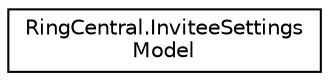digraph "Graphical Class Hierarchy"
{
 // LATEX_PDF_SIZE
  edge [fontname="Helvetica",fontsize="10",labelfontname="Helvetica",labelfontsize="10"];
  node [fontname="Helvetica",fontsize="10",shape=record];
  rankdir="LR";
  Node0 [label="RingCentral.InviteeSettings\lModel",height=0.2,width=0.4,color="black", fillcolor="white", style="filled",URL="$classRingCentral_1_1InviteeSettingsModel.html",tooltip=" "];
}
